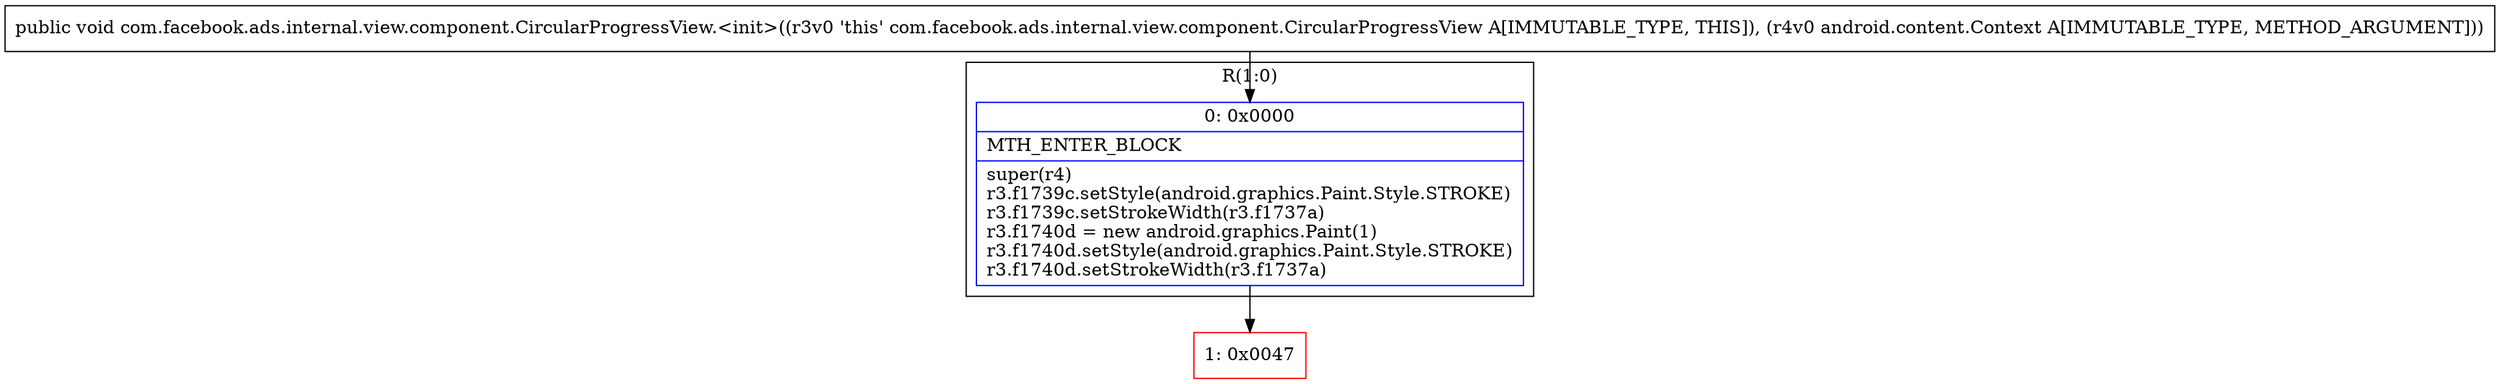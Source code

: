 digraph "CFG forcom.facebook.ads.internal.view.component.CircularProgressView.\<init\>(Landroid\/content\/Context;)V" {
subgraph cluster_Region_1964883824 {
label = "R(1:0)";
node [shape=record,color=blue];
Node_0 [shape=record,label="{0\:\ 0x0000|MTH_ENTER_BLOCK\l|super(r4)\lr3.f1739c.setStyle(android.graphics.Paint.Style.STROKE)\lr3.f1739c.setStrokeWidth(r3.f1737a)\lr3.f1740d = new android.graphics.Paint(1)\lr3.f1740d.setStyle(android.graphics.Paint.Style.STROKE)\lr3.f1740d.setStrokeWidth(r3.f1737a)\l}"];
}
Node_1 [shape=record,color=red,label="{1\:\ 0x0047}"];
MethodNode[shape=record,label="{public void com.facebook.ads.internal.view.component.CircularProgressView.\<init\>((r3v0 'this' com.facebook.ads.internal.view.component.CircularProgressView A[IMMUTABLE_TYPE, THIS]), (r4v0 android.content.Context A[IMMUTABLE_TYPE, METHOD_ARGUMENT])) }"];
MethodNode -> Node_0;
Node_0 -> Node_1;
}

